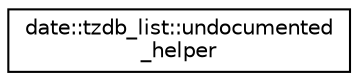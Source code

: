 digraph "Graphical Class Hierarchy"
{
 // LATEX_PDF_SIZE
  edge [fontname="Helvetica",fontsize="10",labelfontname="Helvetica",labelfontsize="10"];
  node [fontname="Helvetica",fontsize="10",shape=record];
  rankdir="LR";
  Node0 [label="date::tzdb_list::undocumented\l_helper",height=0.2,width=0.4,color="black", fillcolor="white", style="filled",URL="$structdate_1_1tzdb__list_1_1undocumented__helper.html",tooltip=" "];
}
